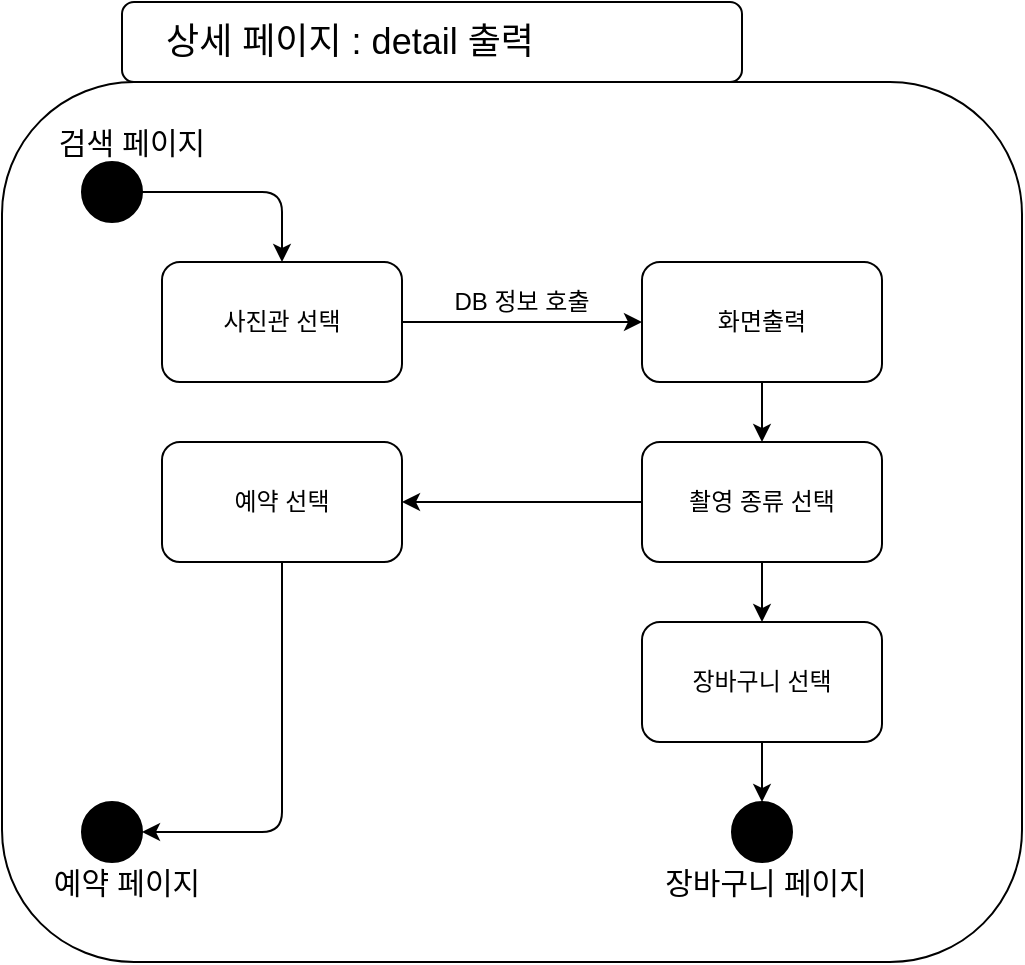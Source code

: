 <mxfile version="14.7.0" type="device"><diagram id="prtHgNgQTEPvFCAcTncT" name="Page-1"><mxGraphModel dx="1422" dy="737" grid="1" gridSize="10" guides="1" tooltips="1" connect="1" arrows="1" fold="1" page="1" pageScale="1" pageWidth="827" pageHeight="1169" math="0" shadow="0"><root><mxCell id="0"/><mxCell id="1" parent="0"/><mxCell id="Vm51hOt__rkrwcAjc-j6-22" value="" style="whiteSpace=wrap;html=1;rounded=1;" parent="1" vertex="1"><mxGeometry x="50" y="710" width="510" height="440" as="geometry"/></mxCell><mxCell id="Vm51hOt__rkrwcAjc-j6-23" value="" style="edgeStyle=orthogonalEdgeStyle;orthogonalLoop=1;jettySize=auto;html=1;" parent="1" source="Vm51hOt__rkrwcAjc-j6-24" target="Vm51hOt__rkrwcAjc-j6-27" edge="1"><mxGeometry relative="1" as="geometry"/></mxCell><mxCell id="Vm51hOt__rkrwcAjc-j6-24" value="" style="ellipse;whiteSpace=wrap;html=1;aspect=fixed;rounded=1;fillColor=#000000;" parent="1" vertex="1"><mxGeometry x="90" y="750" width="30" height="30" as="geometry"/></mxCell><mxCell id="Vm51hOt__rkrwcAjc-j6-25" value="&lt;span style=&quot;font-size: 15px&quot;&gt;검색 페이지&lt;/span&gt;" style="text;html=1;strokeColor=none;fillColor=none;align=center;verticalAlign=middle;whiteSpace=wrap;rounded=1;" parent="1" vertex="1"><mxGeometry x="70" y="730" width="90" height="20" as="geometry"/></mxCell><mxCell id="Vm51hOt__rkrwcAjc-j6-26" value="" style="edgeStyle=orthogonalEdgeStyle;orthogonalLoop=1;jettySize=auto;html=1;" parent="1" source="Vm51hOt__rkrwcAjc-j6-27" target="Vm51hOt__rkrwcAjc-j6-29" edge="1"><mxGeometry relative="1" as="geometry"/></mxCell><mxCell id="Vm51hOt__rkrwcAjc-j6-27" value="사진관 선택" style="whiteSpace=wrap;html=1;rounded=1;" parent="1" vertex="1"><mxGeometry x="130" y="800" width="120" height="60" as="geometry"/></mxCell><mxCell id="Vm51hOt__rkrwcAjc-j6-42" value="" style="edgeStyle=orthogonalEdgeStyle;orthogonalLoop=1;jettySize=auto;html=1;" parent="1" source="Vm51hOt__rkrwcAjc-j6-29" target="Vm51hOt__rkrwcAjc-j6-41" edge="1"><mxGeometry relative="1" as="geometry"/></mxCell><mxCell id="Vm51hOt__rkrwcAjc-j6-29" value="화면출력" style="whiteSpace=wrap;html=1;rounded=1;" parent="1" vertex="1"><mxGeometry x="370" y="800" width="120" height="60" as="geometry"/></mxCell><mxCell id="Vm51hOt__rkrwcAjc-j6-38" value="" style="ellipse;whiteSpace=wrap;html=1;aspect=fixed;rounded=1;fillColor=#000000;" parent="1" vertex="1"><mxGeometry x="90" y="1070" width="30" height="30" as="geometry"/></mxCell><mxCell id="Vm51hOt__rkrwcAjc-j6-39" value="&lt;span style=&quot;font-size: 15px&quot;&gt;예약 페이지&lt;/span&gt;" style="text;html=1;strokeColor=none;fillColor=none;align=center;verticalAlign=middle;whiteSpace=wrap;rounded=1;" parent="1" vertex="1"><mxGeometry x="65" y="1100" width="95" height="20" as="geometry"/></mxCell><mxCell id="Vm51hOt__rkrwcAjc-j6-40" value="&lt;span style=&quot;font-size: 18px&quot;&gt;&amp;nbsp; &amp;nbsp; 상세 페이지 : detail 출력&lt;/span&gt;" style="whiteSpace=wrap;html=1;align=left;rounded=1;" parent="1" vertex="1"><mxGeometry x="110" y="670" width="310" height="40" as="geometry"/></mxCell><mxCell id="Vm51hOt__rkrwcAjc-j6-44" value="" style="edgeStyle=orthogonalEdgeStyle;orthogonalLoop=1;jettySize=auto;html=1;" parent="1" source="Vm51hOt__rkrwcAjc-j6-41" target="Vm51hOt__rkrwcAjc-j6-43" edge="1"><mxGeometry relative="1" as="geometry"/></mxCell><mxCell id="Vm51hOt__rkrwcAjc-j6-41" value="촬영 종류 선택" style="whiteSpace=wrap;html=1;rounded=1;" parent="1" vertex="1"><mxGeometry x="370" y="890" width="120" height="60" as="geometry"/></mxCell><mxCell id="Vm51hOt__rkrwcAjc-j6-46" value="" style="edgeStyle=orthogonalEdgeStyle;orthogonalLoop=1;jettySize=auto;html=1;entryX=1;entryY=0.5;entryDx=0;entryDy=0;exitX=0.5;exitY=1;exitDx=0;exitDy=0;" parent="1" source="Vm51hOt__rkrwcAjc-j6-43" target="Vm51hOt__rkrwcAjc-j6-38" edge="1"><mxGeometry relative="1" as="geometry"><mxPoint x="230" y="1090.0" as="targetPoint"/></mxGeometry></mxCell><mxCell id="Vm51hOt__rkrwcAjc-j6-43" value="예약 선택" style="whiteSpace=wrap;html=1;rounded=1;" parent="1" vertex="1"><mxGeometry x="130" y="890" width="120" height="60" as="geometry"/></mxCell><mxCell id="gymueAN28lsksN9SPFei-1" value="DB 정보 호출" style="text;html=1;strokeColor=none;fillColor=none;align=center;verticalAlign=middle;whiteSpace=wrap;rounded=0;" parent="1" vertex="1"><mxGeometry x="260" y="810" width="100" height="20" as="geometry"/></mxCell><mxCell id="aTJg-Bhlh-uAjsTssvtu-1" value="" style="endArrow=classic;html=1;exitX=0.5;exitY=1;exitDx=0;exitDy=0;" edge="1" parent="1" source="Vm51hOt__rkrwcAjc-j6-41" target="aTJg-Bhlh-uAjsTssvtu-2"><mxGeometry width="50" height="50" relative="1" as="geometry"><mxPoint x="420" y="1030" as="sourcePoint"/><mxPoint x="470" y="980" as="targetPoint"/></mxGeometry></mxCell><mxCell id="aTJg-Bhlh-uAjsTssvtu-2" value="장바구니 선택" style="whiteSpace=wrap;html=1;rounded=1;" vertex="1" parent="1"><mxGeometry x="370" y="980" width="120" height="60" as="geometry"/></mxCell><mxCell id="aTJg-Bhlh-uAjsTssvtu-3" value="" style="ellipse;whiteSpace=wrap;html=1;aspect=fixed;rounded=1;fillColor=#000000;" vertex="1" parent="1"><mxGeometry x="415" y="1070" width="30" height="30" as="geometry"/></mxCell><mxCell id="aTJg-Bhlh-uAjsTssvtu-4" value="" style="endArrow=classic;html=1;exitX=0.5;exitY=1;exitDx=0;exitDy=0;entryX=0.5;entryY=0;entryDx=0;entryDy=0;" edge="1" parent="1" source="aTJg-Bhlh-uAjsTssvtu-2" target="aTJg-Bhlh-uAjsTssvtu-3"><mxGeometry width="50" height="50" relative="1" as="geometry"><mxPoint x="440" y="960" as="sourcePoint"/><mxPoint x="440" y="990" as="targetPoint"/></mxGeometry></mxCell><mxCell id="aTJg-Bhlh-uAjsTssvtu-5" value="&lt;span style=&quot;font-size: 15px&quot;&gt;장바구니 페이지&lt;/span&gt;" style="text;html=1;strokeColor=none;fillColor=none;align=center;verticalAlign=middle;whiteSpace=wrap;rounded=1;" vertex="1" parent="1"><mxGeometry x="372.5" y="1100" width="117.5" height="20" as="geometry"/></mxCell></root></mxGraphModel></diagram></mxfile>